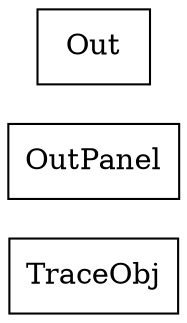 strict digraph class_diagram {
  rankdir=LR;
  TypeTraceObj[
    label="TraceObj",
    URL="TraceObj.html",
    tooltip="com.sekati.log.TraceObj",
    shape="record"
  ];
  TypeOutPanel[
    label="OutPanel",
    URL="OutPanel.html",
    tooltip="com.sekati.log.OutPanel",
    shape="record"
  ];
  TypeOut[
    label="Out",
    URL="Out.html",
    tooltip="com.sekati.log.Out",
    shape="record"
  ];
}
